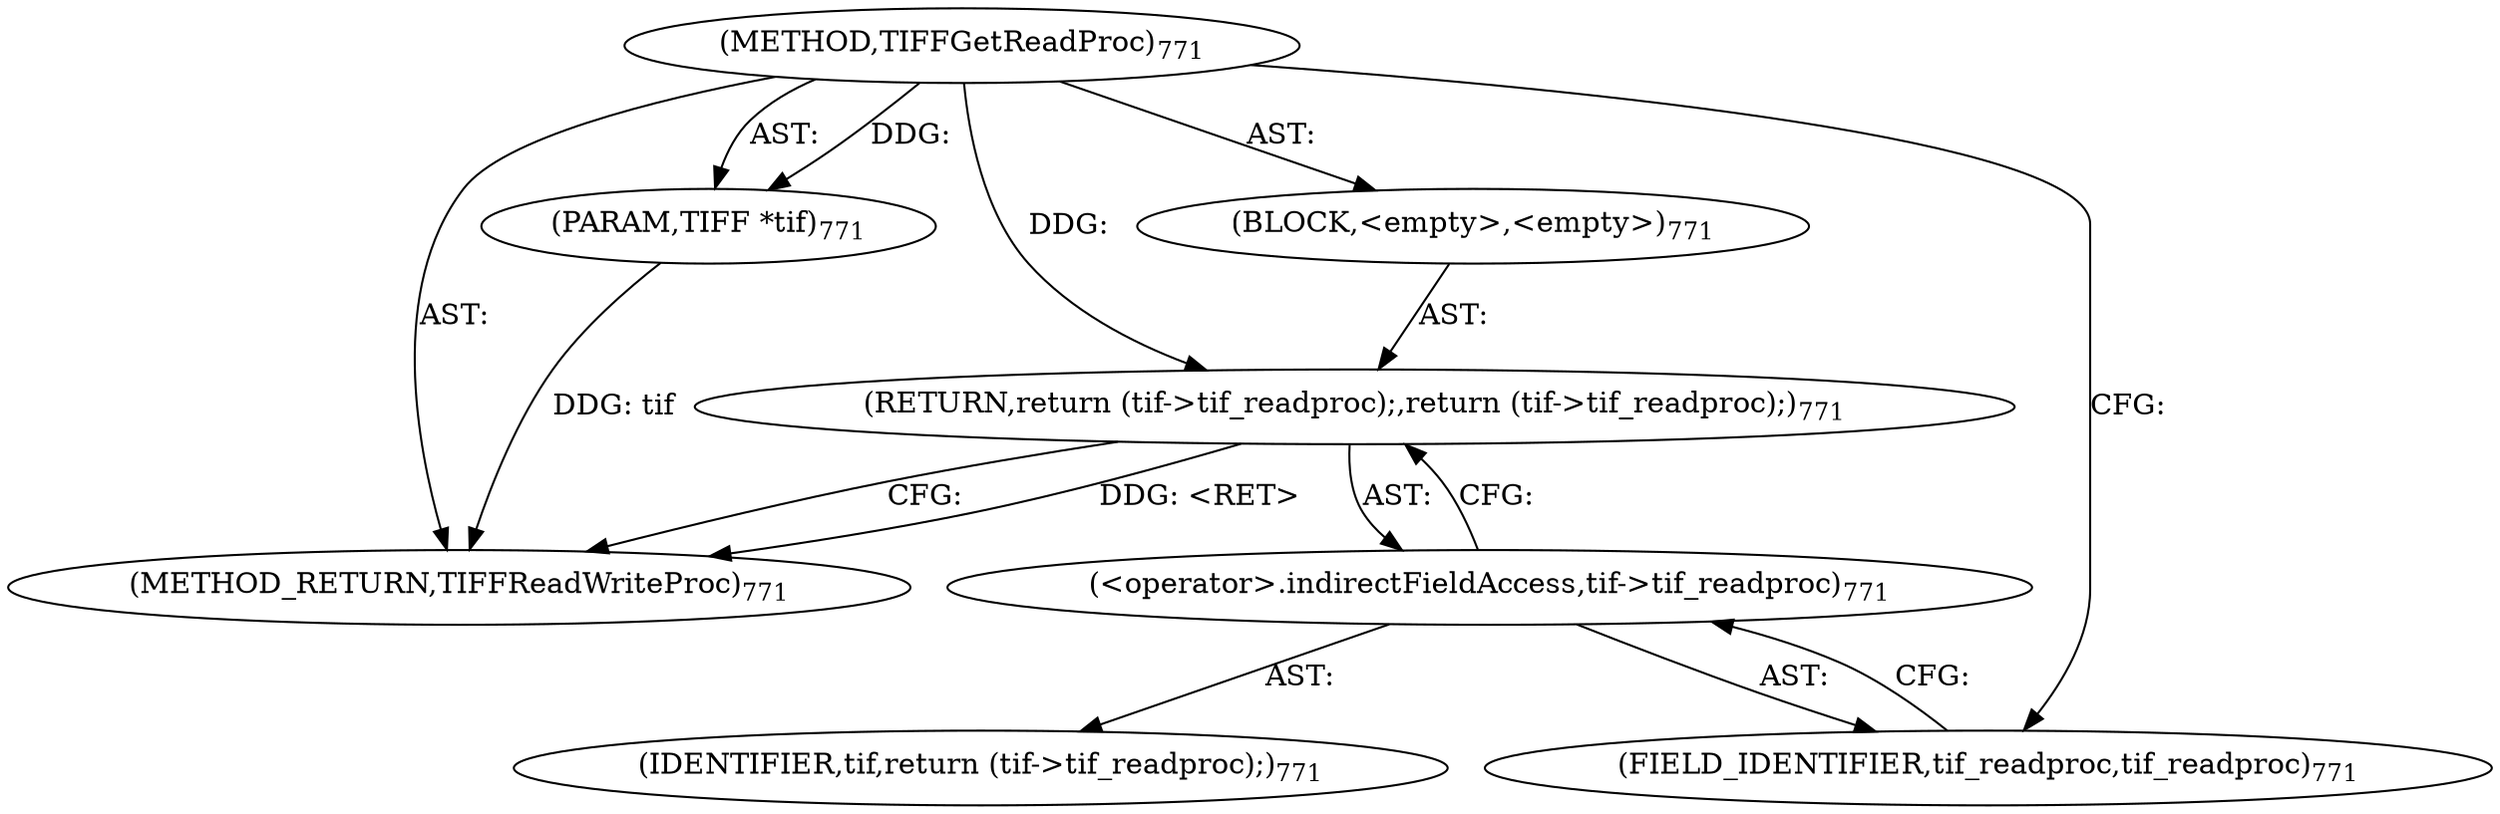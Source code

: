 digraph "TIFFGetReadProc" {  
"1634" [label = <(METHOD,TIFFGetReadProc)<SUB>771</SUB>> ]
"1635" [label = <(PARAM,TIFF *tif)<SUB>771</SUB>> ]
"1636" [label = <(BLOCK,&lt;empty&gt;,&lt;empty&gt;)<SUB>771</SUB>> ]
"1637" [label = <(RETURN,return (tif-&gt;tif_readproc);,return (tif-&gt;tif_readproc);)<SUB>771</SUB>> ]
"1638" [label = <(&lt;operator&gt;.indirectFieldAccess,tif-&gt;tif_readproc)<SUB>771</SUB>> ]
"1639" [label = <(IDENTIFIER,tif,return (tif-&gt;tif_readproc);)<SUB>771</SUB>> ]
"1640" [label = <(FIELD_IDENTIFIER,tif_readproc,tif_readproc)<SUB>771</SUB>> ]
"1641" [label = <(METHOD_RETURN,TIFFReadWriteProc)<SUB>771</SUB>> ]
  "1634" -> "1635"  [ label = "AST: "] 
  "1634" -> "1636"  [ label = "AST: "] 
  "1634" -> "1641"  [ label = "AST: "] 
  "1636" -> "1637"  [ label = "AST: "] 
  "1637" -> "1638"  [ label = "AST: "] 
  "1638" -> "1639"  [ label = "AST: "] 
  "1638" -> "1640"  [ label = "AST: "] 
  "1637" -> "1641"  [ label = "CFG: "] 
  "1638" -> "1637"  [ label = "CFG: "] 
  "1640" -> "1638"  [ label = "CFG: "] 
  "1634" -> "1640"  [ label = "CFG: "] 
  "1637" -> "1641"  [ label = "DDG: &lt;RET&gt;"] 
  "1635" -> "1641"  [ label = "DDG: tif"] 
  "1634" -> "1635"  [ label = "DDG: "] 
  "1634" -> "1637"  [ label = "DDG: "] 
}

